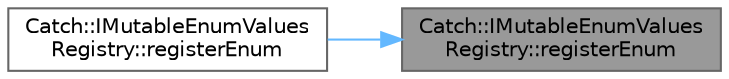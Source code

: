 digraph "Catch::IMutableEnumValuesRegistry::registerEnum"
{
 // LATEX_PDF_SIZE
  bgcolor="transparent";
  edge [fontname=Helvetica,fontsize=10,labelfontname=Helvetica,labelfontsize=10];
  node [fontname=Helvetica,fontsize=10,shape=box,height=0.2,width=0.4];
  rankdir="RL";
  Node1 [id="Node000001",label="Catch::IMutableEnumValues\lRegistry::registerEnum",height=0.2,width=0.4,color="gray40", fillcolor="grey60", style="filled", fontcolor="black",tooltip=" "];
  Node1 -> Node2 [id="edge2_Node000001_Node000002",dir="back",color="steelblue1",style="solid",tooltip=" "];
  Node2 [id="Node000002",label="Catch::IMutableEnumValues\lRegistry::registerEnum",height=0.2,width=0.4,color="grey40", fillcolor="white", style="filled",URL="$struct_catch_1_1_i_mutable_enum_values_registry.html#ac1f8c7d3d97100ec30e09a3866f69904",tooltip=" "];
}
